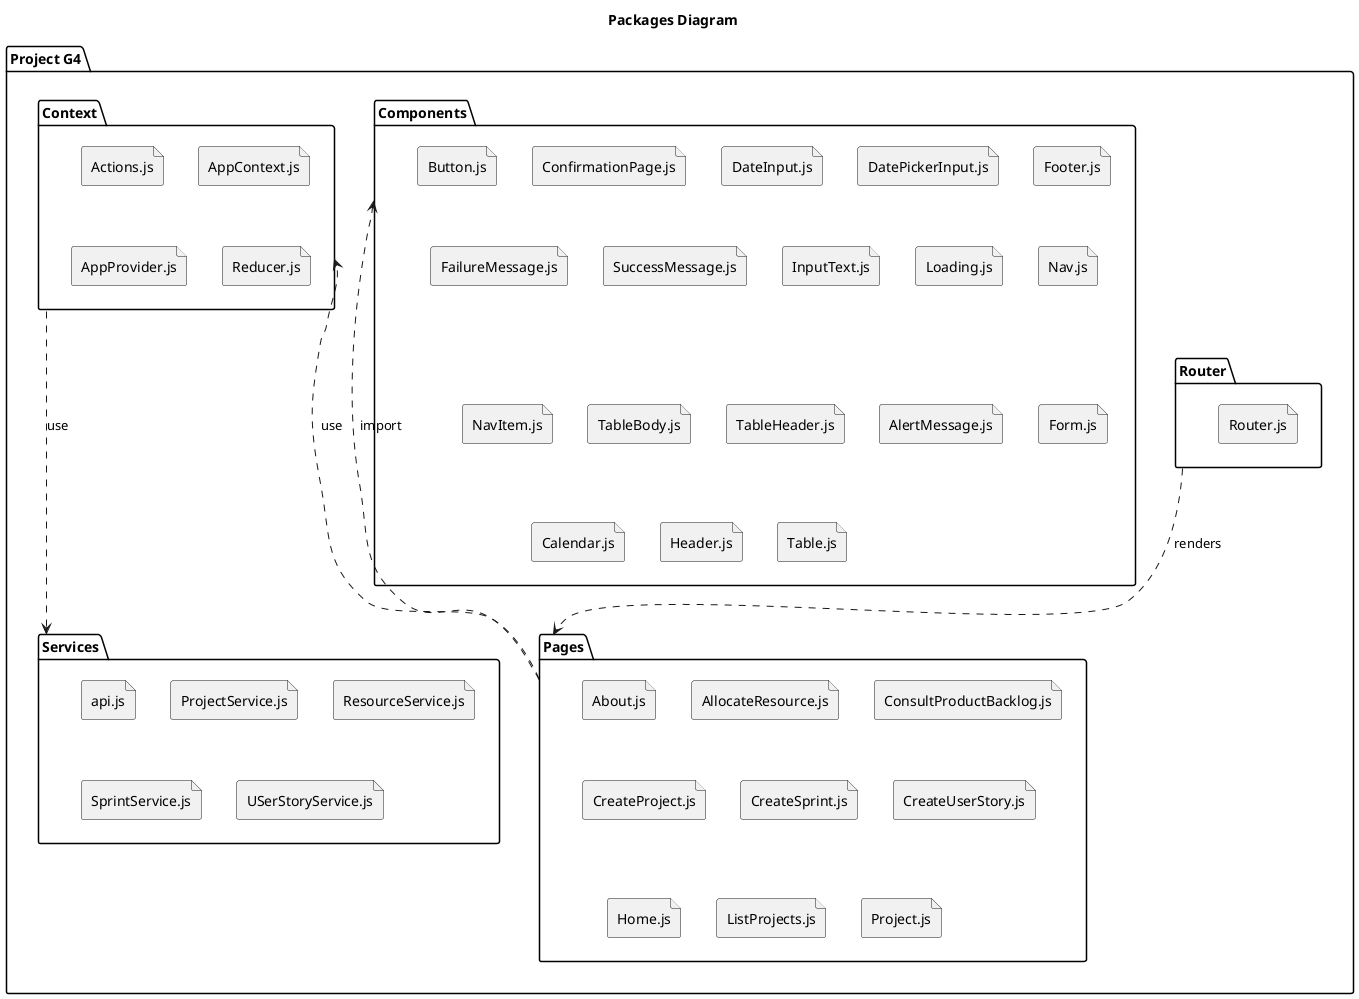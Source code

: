 @startuml
title Packages Diagram
package "Project G4" {
    package Components {
        file Button.js
        file ConfirmationPage.js
        file DateInput.js
        file DatePickerInput.js
        file Footer.js
        file FailureMessage.js
        file SuccessMessage.js
        file InputText.js
        file Loading.js
        file Nav.js
        file NavItem.js
        file TableBody.js
        file TableHeader.js
        file AlertMessage.js
        file Form.js
        file Calendar.js
        file Header.js
        file Table.js
    }

    package Context {
        file Actions.js
        file AppContext.js
        file AppProvider.js
        file Reducer.js
    }

    package Pages {
        file About.js
        file AllocateResource.js
        file ConsultProductBacklog.js
        file CreateProject.js
        file CreateSprint.js
        file CreateUserStory.js
        file Home.js
        file ListProjects.js
        file Project.js
    }

    package Router {
        file Router.js
    }

    package Services {
        file api.js
        file ProjectService.js
        file ResourceService.js
        file SprintService.js
        file USerStoryService.js
    }

    Context  <... Pages: use
    Pages ...> Components: import
    Router ...> Pages: renders
    Context .....> Services: use



}
@enduml
